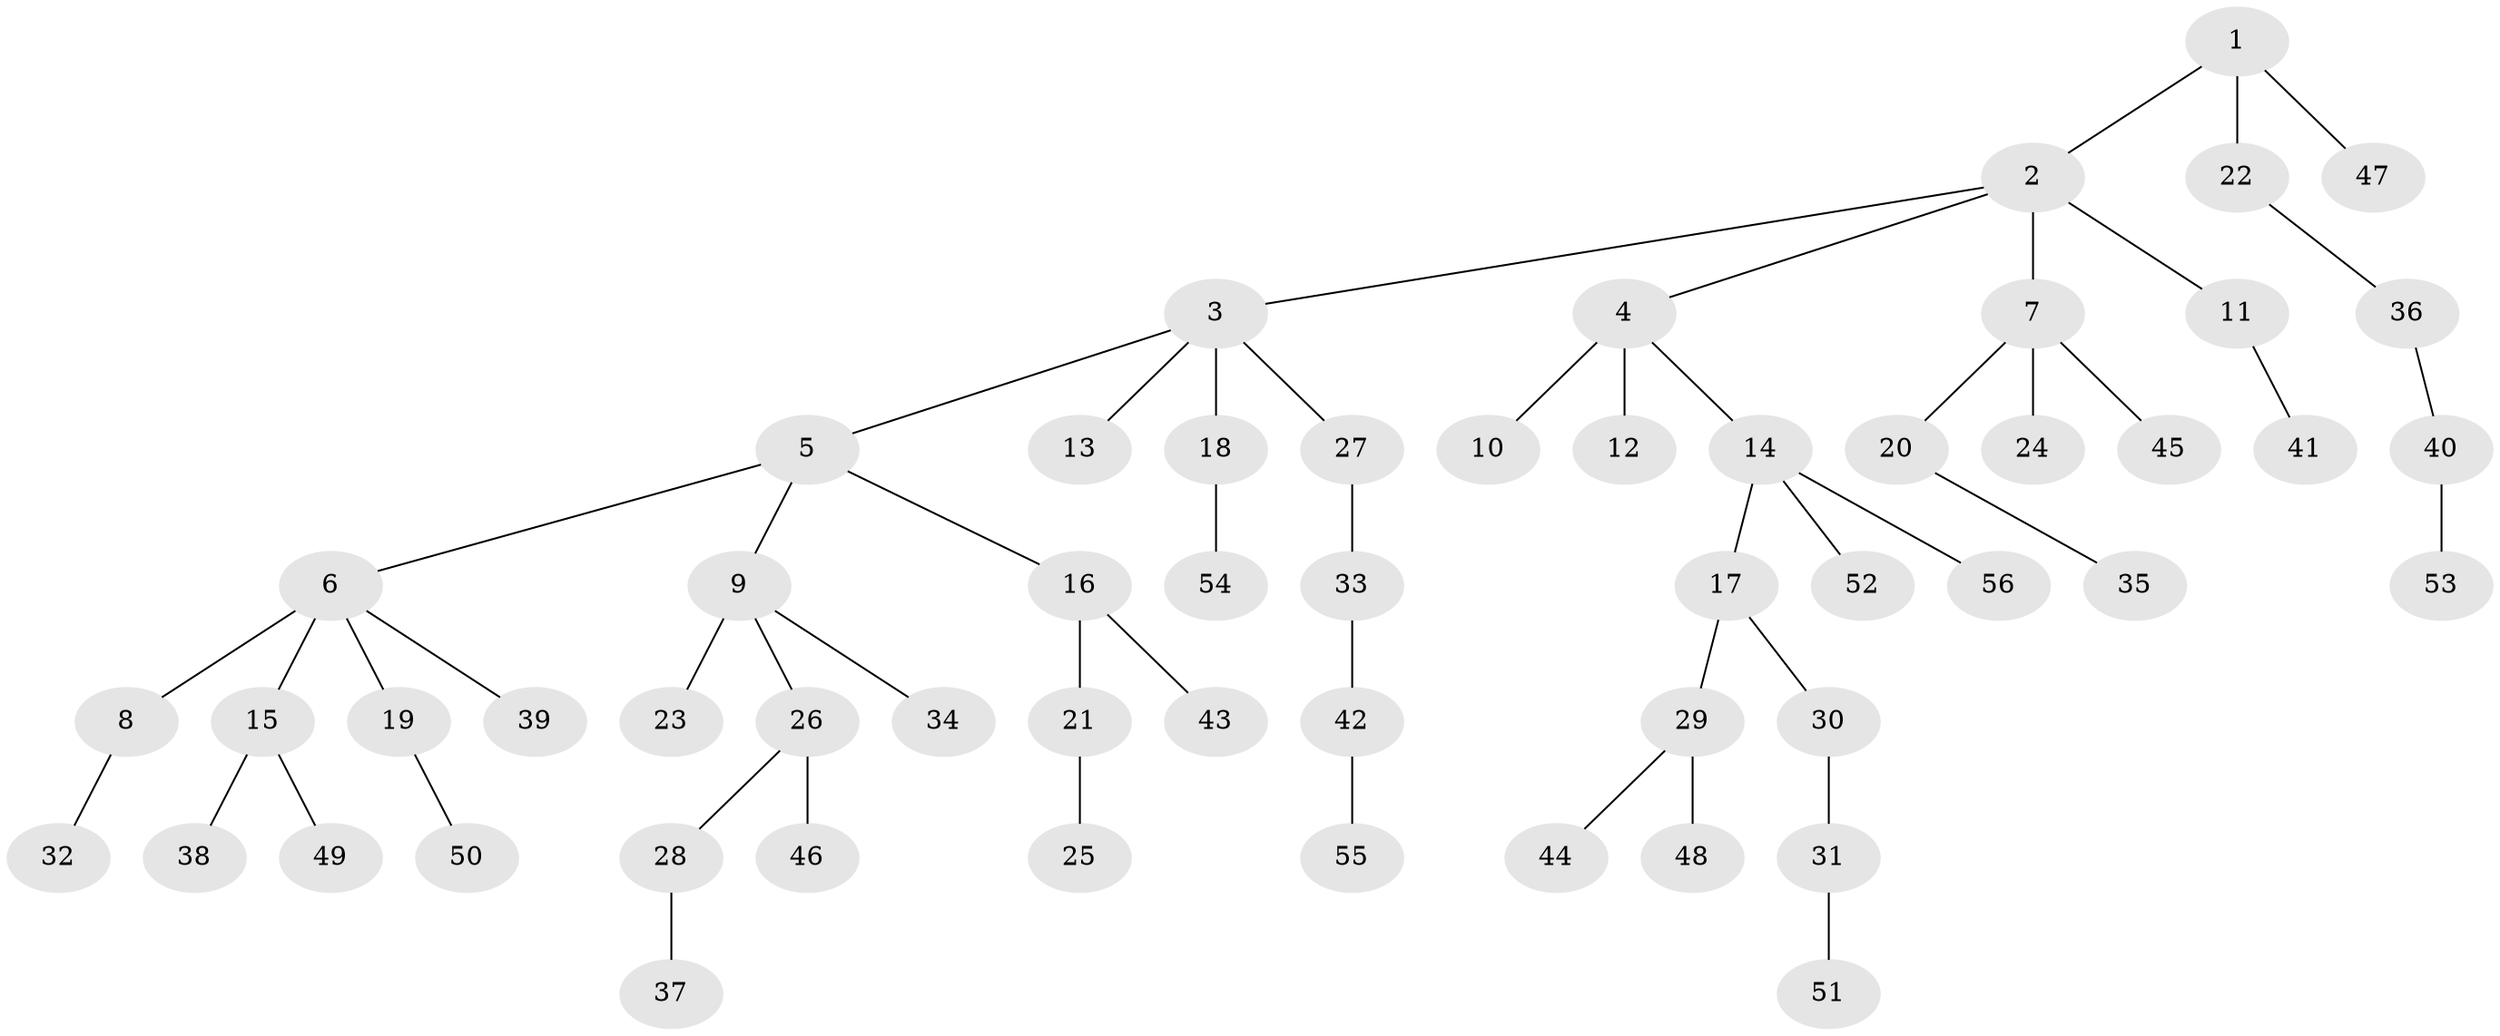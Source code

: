 // original degree distribution, {4: 0.05504587155963303, 6: 0.009174311926605505, 5: 0.045871559633027525, 7: 0.01834862385321101, 3: 0.11926605504587157, 2: 0.23853211009174313, 1: 0.5137614678899083}
// Generated by graph-tools (version 1.1) at 2025/51/03/04/25 22:51:37]
// undirected, 56 vertices, 55 edges
graph export_dot {
  node [color=gray90,style=filled];
  1;
  2;
  3;
  4;
  5;
  6;
  7;
  8;
  9;
  10;
  11;
  12;
  13;
  14;
  15;
  16;
  17;
  18;
  19;
  20;
  21;
  22;
  23;
  24;
  25;
  26;
  27;
  28;
  29;
  30;
  31;
  32;
  33;
  34;
  35;
  36;
  37;
  38;
  39;
  40;
  41;
  42;
  43;
  44;
  45;
  46;
  47;
  48;
  49;
  50;
  51;
  52;
  53;
  54;
  55;
  56;
  1 -- 2 [weight=1.0];
  1 -- 22 [weight=1.0];
  1 -- 47 [weight=1.0];
  2 -- 3 [weight=1.0];
  2 -- 4 [weight=1.0];
  2 -- 7 [weight=1.0];
  2 -- 11 [weight=1.0];
  3 -- 5 [weight=1.0];
  3 -- 13 [weight=1.0];
  3 -- 18 [weight=2.0];
  3 -- 27 [weight=1.0];
  4 -- 10 [weight=2.0];
  4 -- 12 [weight=1.0];
  4 -- 14 [weight=1.0];
  5 -- 6 [weight=1.0];
  5 -- 9 [weight=1.0];
  5 -- 16 [weight=1.0];
  6 -- 8 [weight=2.0];
  6 -- 15 [weight=1.0];
  6 -- 19 [weight=1.0];
  6 -- 39 [weight=1.0];
  7 -- 20 [weight=1.0];
  7 -- 24 [weight=2.0];
  7 -- 45 [weight=1.0];
  8 -- 32 [weight=1.0];
  9 -- 23 [weight=3.0];
  9 -- 26 [weight=1.0];
  9 -- 34 [weight=1.0];
  11 -- 41 [weight=1.0];
  14 -- 17 [weight=3.0];
  14 -- 52 [weight=1.0];
  14 -- 56 [weight=1.0];
  15 -- 38 [weight=1.0];
  15 -- 49 [weight=1.0];
  16 -- 21 [weight=1.0];
  16 -- 43 [weight=1.0];
  17 -- 29 [weight=1.0];
  17 -- 30 [weight=1.0];
  18 -- 54 [weight=1.0];
  19 -- 50 [weight=1.0];
  20 -- 35 [weight=1.0];
  21 -- 25 [weight=3.0];
  22 -- 36 [weight=1.0];
  26 -- 28 [weight=1.0];
  26 -- 46 [weight=2.0];
  27 -- 33 [weight=1.0];
  28 -- 37 [weight=2.0];
  29 -- 44 [weight=1.0];
  29 -- 48 [weight=1.0];
  30 -- 31 [weight=1.0];
  31 -- 51 [weight=1.0];
  33 -- 42 [weight=1.0];
  36 -- 40 [weight=1.0];
  40 -- 53 [weight=1.0];
  42 -- 55 [weight=1.0];
}
